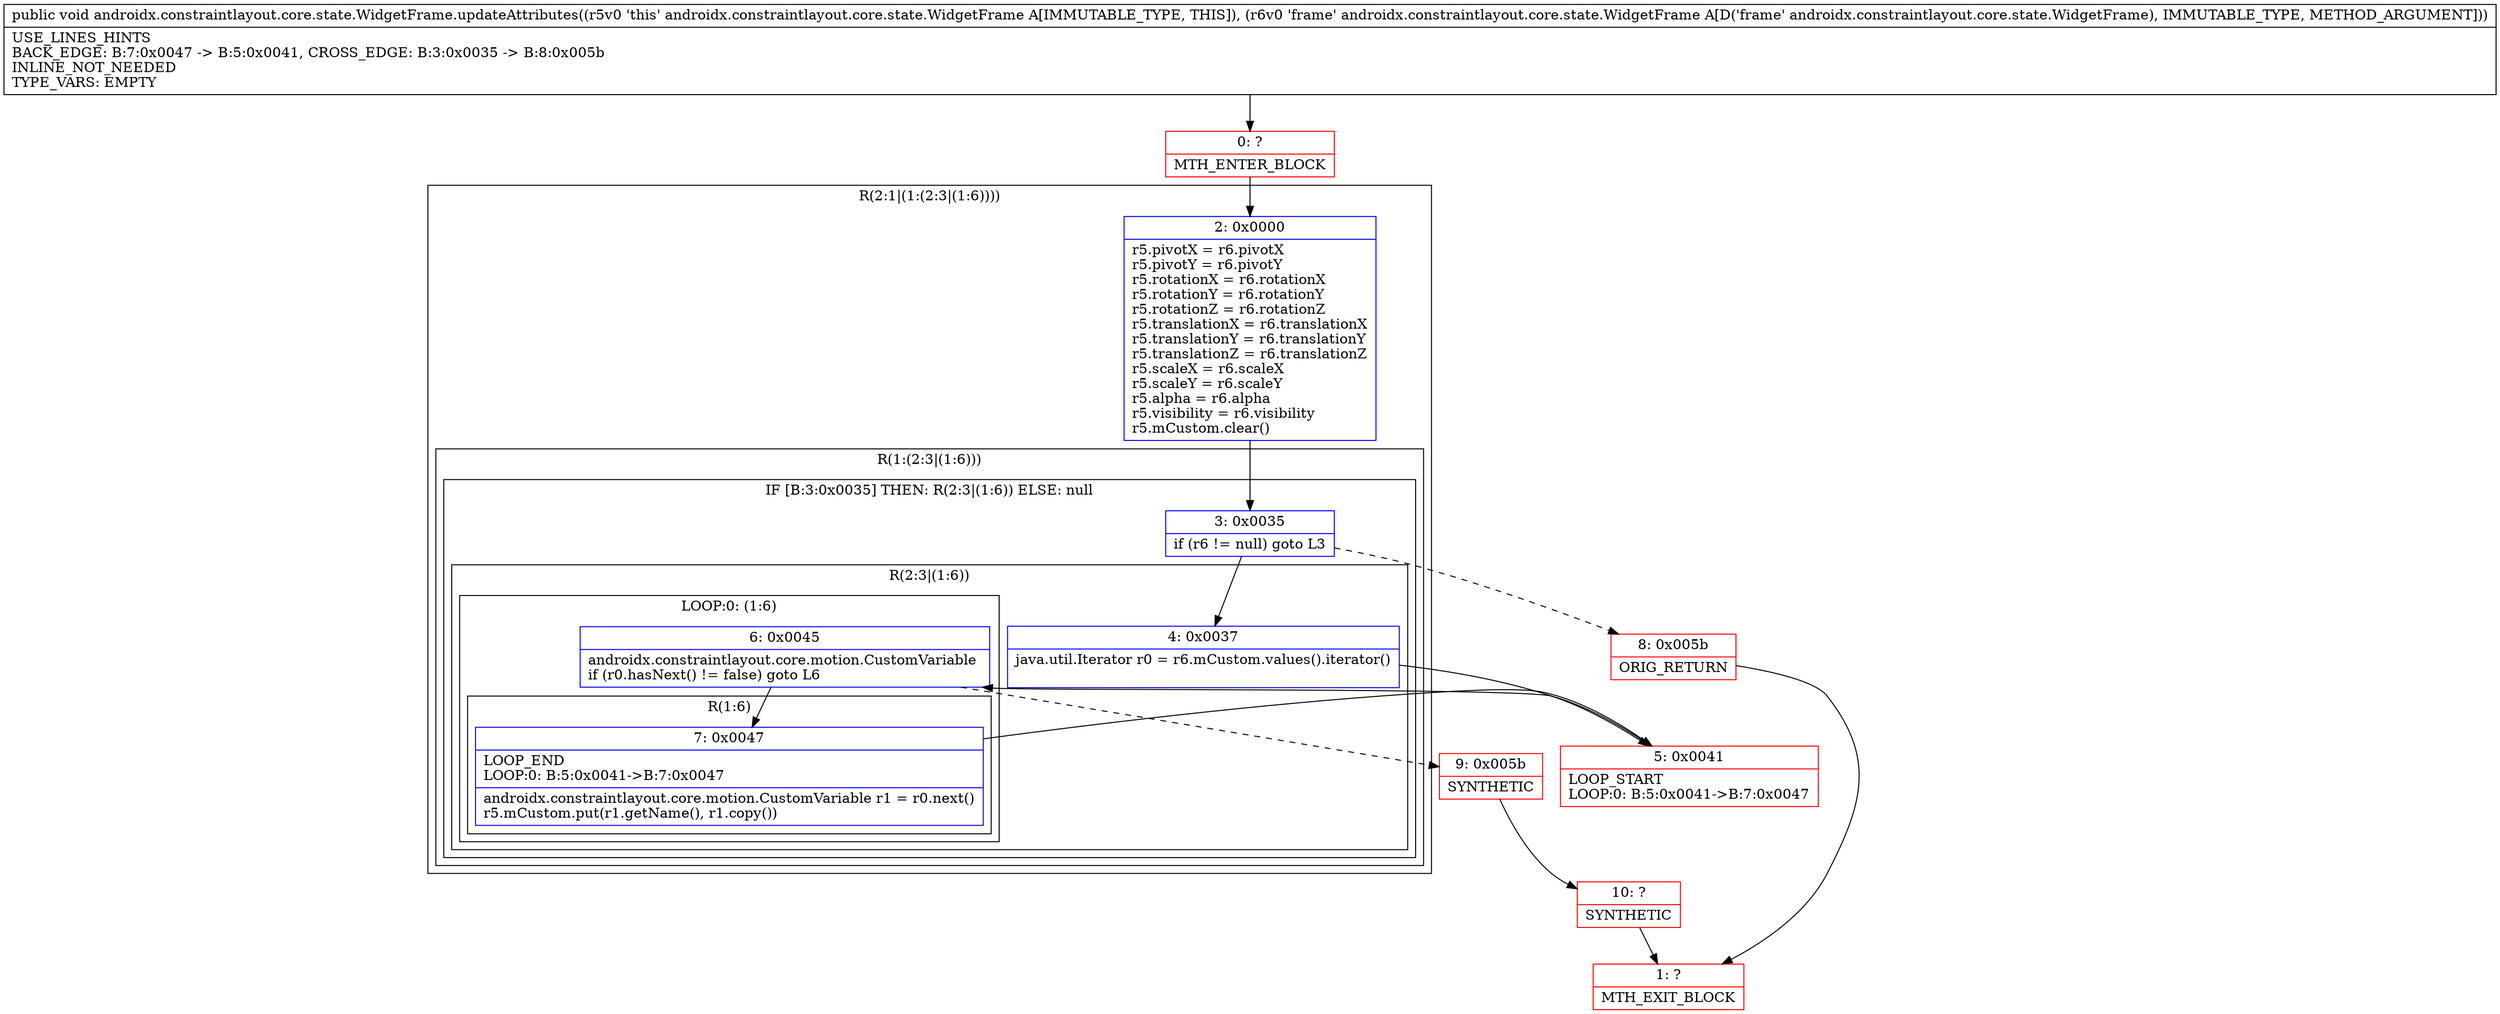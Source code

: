 digraph "CFG forandroidx.constraintlayout.core.state.WidgetFrame.updateAttributes(Landroidx\/constraintlayout\/core\/state\/WidgetFrame;)V" {
subgraph cluster_Region_1719530422 {
label = "R(2:1|(1:(2:3|(1:6))))";
node [shape=record,color=blue];
Node_2 [shape=record,label="{2\:\ 0x0000|r5.pivotX = r6.pivotX\lr5.pivotY = r6.pivotY\lr5.rotationX = r6.rotationX\lr5.rotationY = r6.rotationY\lr5.rotationZ = r6.rotationZ\lr5.translationX = r6.translationX\lr5.translationY = r6.translationY\lr5.translationZ = r6.translationZ\lr5.scaleX = r6.scaleX\lr5.scaleY = r6.scaleY\lr5.alpha = r6.alpha\lr5.visibility = r6.visibility\lr5.mCustom.clear()\l}"];
subgraph cluster_Region_1054633553 {
label = "R(1:(2:3|(1:6)))";
node [shape=record,color=blue];
subgraph cluster_IfRegion_446334285 {
label = "IF [B:3:0x0035] THEN: R(2:3|(1:6)) ELSE: null";
node [shape=record,color=blue];
Node_3 [shape=record,label="{3\:\ 0x0035|if (r6 != null) goto L3\l}"];
subgraph cluster_Region_1525325984 {
label = "R(2:3|(1:6))";
node [shape=record,color=blue];
Node_4 [shape=record,label="{4\:\ 0x0037|java.util.Iterator r0 = r6.mCustom.values().iterator()\l\l}"];
subgraph cluster_LoopRegion_1401100296 {
label = "LOOP:0: (1:6)";
node [shape=record,color=blue];
Node_6 [shape=record,label="{6\:\ 0x0045|androidx.constraintlayout.core.motion.CustomVariable \lif (r0.hasNext() != false) goto L6\l}"];
subgraph cluster_Region_242244303 {
label = "R(1:6)";
node [shape=record,color=blue];
Node_7 [shape=record,label="{7\:\ 0x0047|LOOP_END\lLOOP:0: B:5:0x0041\-\>B:7:0x0047\l|androidx.constraintlayout.core.motion.CustomVariable r1 = r0.next()\lr5.mCustom.put(r1.getName(), r1.copy())\l}"];
}
}
}
}
}
}
Node_0 [shape=record,color=red,label="{0\:\ ?|MTH_ENTER_BLOCK\l}"];
Node_5 [shape=record,color=red,label="{5\:\ 0x0041|LOOP_START\lLOOP:0: B:5:0x0041\-\>B:7:0x0047\l}"];
Node_9 [shape=record,color=red,label="{9\:\ 0x005b|SYNTHETIC\l}"];
Node_10 [shape=record,color=red,label="{10\:\ ?|SYNTHETIC\l}"];
Node_1 [shape=record,color=red,label="{1\:\ ?|MTH_EXIT_BLOCK\l}"];
Node_8 [shape=record,color=red,label="{8\:\ 0x005b|ORIG_RETURN\l}"];
MethodNode[shape=record,label="{public void androidx.constraintlayout.core.state.WidgetFrame.updateAttributes((r5v0 'this' androidx.constraintlayout.core.state.WidgetFrame A[IMMUTABLE_TYPE, THIS]), (r6v0 'frame' androidx.constraintlayout.core.state.WidgetFrame A[D('frame' androidx.constraintlayout.core.state.WidgetFrame), IMMUTABLE_TYPE, METHOD_ARGUMENT]))  | USE_LINES_HINTS\lBACK_EDGE: B:7:0x0047 \-\> B:5:0x0041, CROSS_EDGE: B:3:0x0035 \-\> B:8:0x005b\lINLINE_NOT_NEEDED\lTYPE_VARS: EMPTY\l}"];
MethodNode -> Node_0;Node_2 -> Node_3;
Node_3 -> Node_4;
Node_3 -> Node_8[style=dashed];
Node_4 -> Node_5;
Node_6 -> Node_7;
Node_6 -> Node_9[style=dashed];
Node_7 -> Node_5;
Node_0 -> Node_2;
Node_5 -> Node_6;
Node_9 -> Node_10;
Node_10 -> Node_1;
Node_8 -> Node_1;
}

